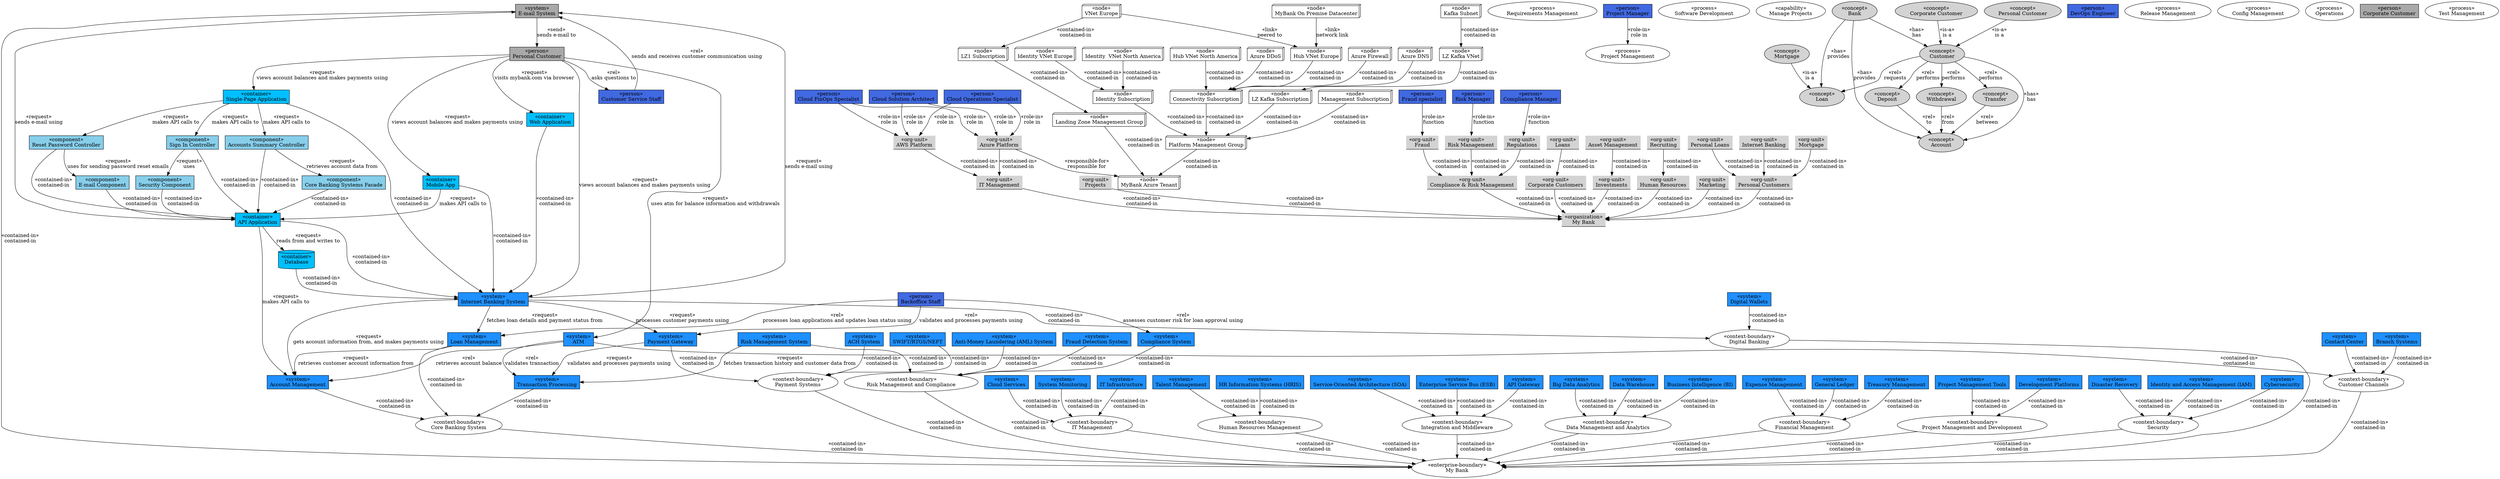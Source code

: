 digraph elements {
  // graph [splines=ortho]
mybank_data_management__big_data_analytics_system [shape=box style=filled fillcolor=dodgerblue label = "«system»\nBig Data Analytics"]
mybank_security__disaster_recovery_system [shape=box style=filled fillcolor=dodgerblue label = "«system»\nDisaster Recovery"]
mybank_it_management_azure__plz_kafka_subscription [shape=box3d  label = "«node»\nLZ Kafka Subscription"]
mybank__email_system [shape=box style=filled fillcolor=darkgrey label = "«system»\nE-mail System"]
mybank_financial_management__expense_management_system [shape=box style=filled fillcolor=dodgerblue label = "«system»\nExpense Management"]
mybank_customer_channels__branch_systems [shape=box style=filled fillcolor=dodgerblue label = "«system»\nBranch Systems"]
mybank_compliance__fraud_detection_system [shape=box style=filled fillcolor=dodgerblue label = "«system»\nFraud Detection System"]
mybank_organization_personal_customers__mortgage_org [shape=underline style=filled fillcolor=lightgrey label = "«org-unit»\nMortgage"]
mybank_project_management__dev_platforms [shape=box style=filled fillcolor=dodgerblue label = "«system»\nDevelopment Platforms"]
mybank_project_management__requirements_management [  label = "«process»\nRequirements Management"]
mybank_it_management__aws_unit [shape=underline style=filled fillcolor=lightgrey label = "«org-unit»\nAWS Platform"]
mybank_it_management_azure__connectivity_subscription [shape=box3d  label = "«node»\nConnectivity Subscription"]
mybank_digital_banking__digital_wallets_system [shape=box style=filled fillcolor=dodgerblue label = "«system»\nDigital Wallets"]
mybank_customer_channels__customer_service_staff [shape=box style=filled fillcolor=royalblue label = "«person»\nCustomer Service Staff"]
mybank_security__identity_access_management_system [shape=box style=filled fillcolor=dodgerblue label = "«system»\nIdentity and Access Management (IAM)"]
mybank_it_management_azure__alz1_vnet_europe [shape=box3d  label = "«node»\nVNet Europe"]
mybank__mybank_plc [  label = "«enterprise-boundary»\nMy Bank"]
mybank_compliance__risk_management_system [shape=box style=filled fillcolor=dodgerblue label = "«system»\nRisk Management System"]
mybank_project_management__projects_org [shape=underline style=filled fillcolor=lightgrey label = "«org-unit»\nProjects"]
mybank_organization_hr__recruiting [shape=underline style=filled fillcolor=lightgrey label = "«org-unit»\nRecruiting"]
mybank_compliance__compliance_org [shape=underline style=filled fillcolor=lightgrey label = "«org-unit»\nCompliance & Risk Management"]
mybank_project_management__project_management [  label = "«process»\nProject Management"]
mybank_integration_middleware__soa [shape=box style=filled fillcolor=dodgerblue label = "«system»\nService-Oriented Architecture (SOA)"]
mybank_it_management__cloud_finops_specialist [shape=box style=filled fillcolor=royalblue label = "«person»\nCloud FinOps Specialist"]
mybank_core_banking__context_boundary [  label = "«context-boundary»\nCore Banking System"]
mybank_payment__context_boundary [  label = "«context-boundary»\nPayment Systems"]
mybank_digital_banking_internet_banking_system__mobile_app [shape=box style=filled fillcolor=deepskyblue1 label = "«container»\nMobile App"]
mybank_project_management__software_development [  label = "«process»\nSoftware Development"]
mybank_infrastructure_management__cloud_services_system [shape=box style=filled fillcolor=dodgerblue label = "«system»\nCloud Services"]
mybank_digital_banking_internet_banking_system__api_application [shape=box style=filled fillcolor=deepskyblue1 label = "«container»\nAPI Application"]
mybank_it_management_azure__management_subscription [shape=box3d  label = "«node»\nManagement Subscription"]
mybank_organization__corporate_customers [shape=underline style=filled fillcolor=lightgrey label = "«org-unit»\nCorporate Customers"]
mybank_compliance__risk_manager [shape=box style=filled fillcolor=royalblue label = "«person»\nRisk Manager"]
mybank_organization_personal_customers__personal_loans_org [shape=underline style=filled fillcolor=lightgrey label = "«org-unit»\nPersonal Loans"]
mybank_compliance__context_boundary [  label = "«context-boundary»\nRisk Management and Compliance"]
mybank_human_resources__hris [shape=box style=filled fillcolor=dodgerblue label = "«system»\nHR Information Systems (HRIS)"]
mybank_project_management__manage_projects [  label = "«capability»\nManage Projects"]
mybank_compliance__risk_management [shape=underline style=filled fillcolor=lightgrey label = "«org-unit»\nRisk Management"]
mybank_organization__my_bank_organization [shape=underline style=filled fillcolor=lightgrey label = "«organization»\nMy Bank"]
mybank_it_management__context_boundary [  label = "«context-boundary»\nIT Management"]
mybank_it_management_azure__hub_vnet_europe [shape=box3d  label = "«node»\nHub VNet Europe"]
mybank_compliance__fraud [shape=underline style=filled fillcolor=lightgrey label = "«org-unit»\nFraud"]
mybank_infrastructure_management__system_monitoring_system [shape=box style=filled fillcolor=dodgerblue label = "«system»\nSystem Monitoring"]
mybank_concepts__mortgage [shape=ellipse style=filled fillcolor=lightgrey label = "«concept»\nMortgage"]
mybank_organization_personal_customers__internet_banking [shape=underline style=filled fillcolor=lightgrey label = "«org-unit»\nInternet Banking"]
mybank_it_management_azure__landing_zone_management_group [shape=box3d  label = "«node»\nLanding Zone Management Group"]
mybank_human_resources__context_boundary [  label = "«context-boundary»\nHuman Resources Management"]
mybank_project_management__devops_engineer [shape=box style=filled fillcolor=royalblue label = "«person»\nDevOps Engineer"]
mybank_it_management__cloud_operations_specialist [shape=box style=filled fillcolor=royalblue label = "«person»\nCloud Operations Specialist"]
mybank_compliance__fraud_specialist [shape=box style=filled fillcolor=royalblue label = "«person»\nFraud specialist"]
mybank_project_management__release_management [  label = "«process»\nRelease Management"]
mybank_digital_banking_internet_banking_system__internet_banking_system [shape=box style=filled fillcolor=dodgerblue label = "«system»\nInternet Banking System"]
mybank_compliance__compliance_system [shape=box style=filled fillcolor=dodgerblue label = "«system»\nCompliance System"]
mybank_compliance__compliance_manager [shape=box style=filled fillcolor=royalblue label = "«person»\nCompliance Manager"]
mybank_it_management_azure__identity_vnet_north_america [shape=box3d  label = "«node»\nIdentity  VNet North America"]
mybank_data_management__data_warehouse_system [shape=box style=filled fillcolor=dodgerblue label = "«system»\nData Warehouse"]
mybank_concepts__transfer [shape=ellipse style=filled fillcolor=lightgrey label = "«concept»\nTransfer"]
mybank_concepts__personal_customer [shape=ellipse style=filled fillcolor=lightgrey label = "«concept»\nPersonal Customer"]
mybank_digital_banking_internet_banking_system__core_banking_systems_facade [shape=box style=filled fillcolor=skyblue label = "«component»\nCore Banking Systems Facade"]
mybank_integration_middleware__esb [shape=box style=filled fillcolor=dodgerblue label = "«system»\nEnterprise Service Bus (ESB)"]
mybank_it_management_azure__mybank_tenant [shape=box3d  label = "«node»\nMyBank Azure Tenant"]
mybank_project_management__config_management [  label = "«process»\nConfig Management"]
mybank_project_management__operations [  label = "«process»\nOperations"]
mybank_concepts__account [shape=ellipse style=filled fillcolor=lightgrey label = "«concept»\nAccount"]
mybank__integration_middleware_context [  label = "«context-boundary»\nIntegration and Middleware"]
mybank_concepts__bank [shape=ellipse style=filled fillcolor=lightgrey label = "«concept»\nBank"]
mybank_it_management__azure_unit [shape=underline style=filled fillcolor=lightgrey label = "«org-unit»\nAzure Platform"]
mybank_it_management__it_management_org [shape=underline style=filled fillcolor=lightgrey label = "«org-unit»\nIT Management"]
mybank_it_management_azure__ddos_protection [shape=box3d  label = "«node»\nAzure DDoS"]
mybank_investments__investments_org [shape=underline style=filled fillcolor=lightgrey label = "«org-unit»\nInvestments"]
mybank_organization__human_resources [shape=underline style=filled fillcolor=lightgrey label = "«org-unit»\nHuman Resources"]
mybank_digital_banking_internet_banking_system__web_app [shape=box style=filled fillcolor=deepskyblue1 label = "«container»\nWeb Application"]
mybank_it_management__cloud_solution_architect [shape=box style=filled fillcolor=royalblue label = "«person»\nCloud Solution Architect"]
mybank__personal_customer [shape=box style=filled fillcolor=darkgrey label = "«person»\nPersonal Customer"]
mybank_data_management__context_boundary [  label = "«context-boundary»\nData Management and Analytics"]
mybank_digital_banking_internet_banking_system__single_page_app [shape=box style=filled fillcolor=deepskyblue1 label = "«container»\nSingle-Page Application"]
mybank_it_management_azure__identity_vnet_europe [shape=box3d  label = "«node»\nIdentity VNet Europe"]
mybank_project_management__project_manager [shape=box style=filled fillcolor=royalblue label = "«person»\nProject Manager"]
mybank_payment__payment_gateway_system [shape=box style=filled fillcolor=dodgerblue label = "«system»\nPayment Gateway"]
mybank_it_management_azure__platform_management_group [shape=box3d  label = "«node»\nPlatform Management Group"]
mybank_it_management_onprem__data_center_europe [shape=box3d  label = "«node»\nMyBank On Premise Datacenter"]
mybank_organization__marketing [shape=underline style=filled fillcolor=lightgrey label = "«org-unit»\nMarketing"]
mybank_concepts__customer [shape=ellipse style=filled fillcolor=lightgrey label = "«concept»\nCustomer"]
mybank_integration_middleware__api_gateway [shape=box style=filled fillcolor=dodgerblue label = "«system»\nAPI Gateway"]
mybank_infrastructure_management__it_infrastructure_system [shape=box style=filled fillcolor=dodgerblue label = "«system»\nIT Infrastructure"]
mybank_digital_banking_internet_banking_system__reset_password_controller [shape=box style=filled fillcolor=skyblue label = "«component»\nReset Password Controller"]
mybank_project_management__project_management_tools [shape=box style=filled fillcolor=dodgerblue label = "«system»\nProject Management Tools"]
mybank_financial_management__context_boundary [  label = "«context-boundary»\nFinancial Management"]
mybank_concepts__deposit [shape=ellipse style=filled fillcolor=lightgrey label = "«concept»\nDeposit"]
mybank_core_banking__loan_management_system [shape=box style=filled fillcolor=dodgerblue label = "«system»\nLoan Management"]
mybank_it_management_azure__plz_kafka_subnet [shape=box3d  label = "«node»\nKafka Subnet"]
mybank_digital_banking_internet_banking_system__email_component [shape=box style=filled fillcolor=skyblue label = "«component»\nE-mail Component"]
mybank_payment__ach_system [shape=box style=filled fillcolor=dodgerblue label = "«system»\nACH System"]
mybank_it_management_azure__identity_subscription [shape=box3d  label = "«node»\nIdentity Subscription"]
mybank_concepts__corporate_customer [shape=ellipse style=filled fillcolor=lightgrey label = "«concept»\nCorporate Customer"]
mybank_concepts__withdrawal [shape=ellipse style=filled fillcolor=lightgrey label = "«concept»\nWithdrawal"]
mybank_financial_management__general_ledger_system [shape=box style=filled fillcolor=dodgerblue label = "«system»\nGeneral Ledger"]
mybank_it_management_azure__plz_kafka_vnet [shape=box3d  label = "«node»\nLZ Kafka VNet"]
mybank_compliance__aml_system [shape=box style=filled fillcolor=dodgerblue label = "«system»\nAnti-Money Laundering (AML) System"]
mybank_project_management__context_boundary [  label = "«context-boundary»\nProject Management and Development"]
mybank_digital_banking_internet_banking_system__security_component [shape=box style=filled fillcolor=skyblue label = "«component»\nSecurity Component"]
mybank_it_management_azure__firewall [shape=box3d  label = "«node»\nAzure Firewall"]
mybank_data_management__business_intelligence_system [shape=box style=filled fillcolor=dodgerblue label = "«system»\nBusiness Intelligence (BI)"]
mybank_it_management_azure__dns [shape=box3d  label = "«node»\nAzure DNS"]
mybank_it_management_azure__alz1_subscription [shape=box3d  label = "«node»\nLZ1 Subscription"]
mybank_it_management_azure__hub_vnet_north_america [shape=box3d  label = "«node»\nHub VNet North America"]
mybank_security__context_boundary [  label = "«context-boundary»\nSecurity"]
mybank_digital_banking_internet_banking_system__accounts_summary_controller [shape=box style=filled fillcolor=skyblue label = "«component»\nAccounts Summary Controller"]
mybank_customer_channels__atm [shape=box style=filled fillcolor=dodgerblue label = "«system»\nATM"]
mybank_customer_channels__contact_center_system [shape=box style=filled fillcolor=dodgerblue label = "«system»\nContact Center"]
mybank_security__cybersecurity_system [shape=box style=filled fillcolor=dodgerblue label = "«system»\nCybersecurity"]
mybank__corporate_customer [shape=box style=filled fillcolor=darkgrey label = "«person»\nCorporate Customer"]
mybank_payment__swift_rtgs_neft_system [shape=box style=filled fillcolor=dodgerblue label = "«system»\nSWIFT/RTGS/NEFT"]
mybank_organization__personal_customers [shape=underline style=filled fillcolor=lightgrey label = "«org-unit»\nPersonal Customers"]
mybank_concepts__loan [shape=ellipse style=filled fillcolor=lightgrey label = "«concept»\nLoan"]
mybank_financial_management__treasury_management_system [shape=box style=filled fillcolor=dodgerblue label = "«system»\nTreasury Management"]
mybank_core_banking__backoffice_staff [shape=box style=filled fillcolor=royalblue label = "«person»\nBackoffice Staff"]
mybank_core_banking__account_management_system [shape=box style=filled fillcolor=dodgerblue label = "«system»\nAccount Management"]
mybank_core_banking__transaction_processing_system [shape=box style=filled fillcolor=dodgerblue label = "«system»\nTransaction Processing"]
mybank_investments__asset_management_org [shape=underline style=filled fillcolor=lightgrey label = "«org-unit»\nAsset Management"]
mybank_digital_banking__context_boundary [  label = "«context-boundary»\nDigital Banking"]
mybank_human_resources__talent_management_system [shape=box style=filled fillcolor=dodgerblue label = "«system»\nTalent Management"]
mybank_project_management__test_management [  label = "«process»\nTest Management"]
mybank_digital_banking_internet_banking_system__sign_in_controller [shape=box style=filled fillcolor=skyblue label = "«component»\nSign In Controller"]
mybank_digital_banking_internet_banking_system__database [shape=cylinder style=filled fillcolor=deepskyblue1 label = "«container»\nDatabase"]
mybank_organization_corporate_customers__loans_org [shape=underline style=filled fillcolor=lightgrey label = "«org-unit»\nLoans"]
mybank_customer_channels__context_boundary [  label = "«context-boundary»\nCustomer Channels"]
mybank_compliance__regulations [shape=underline style=filled fillcolor=lightgrey label = "«org-unit»\nRegulations"]
 
mybank_data_management__context_boundary -> mybank__mybank_plc [label = "«contained-in»\ncontained-in"]
mybank_data_management__big_data_analytics_system -> mybank_data_management__context_boundary [label = "«contained-in»\ncontained-in"]
mybank__personal_customer -> mybank_digital_banking_internet_banking_system__web_app [label = "«request»\nvisits mybank.com via browser"]
mybank_it_management_azure__plz_kafka_subscription -> mybank_it_management_azure__platform_management_group [label = "«contained-in»\ncontained-in"]
mybank_organization_hr__recruiting -> mybank_organization__human_resources [label = "«contained-in»\ncontained-in"]
mybank_it_management_azure__alz1_vnet_europe -> mybank_it_management_azure__alz1_subscription [label = "«contained-in»\ncontained-in"]
mybank_compliance__compliance_manager -> mybank_compliance__regulations [label = "«role-in»\nfunction"]
mybank_compliance__risk_management -> mybank_compliance__compliance_org [label = "«contained-in»\ncontained-in"]
mybank_organization_corporate_customers__loans_org -> mybank_organization__corporate_customers [label = "«contained-in»\ncontained-in"]
mybank_customer_channels__contact_center_system -> mybank_customer_channels__context_boundary [label = "«contained-in»\ncontained-in"]
mybank_digital_banking_internet_banking_system__security_component -> mybank_digital_banking_internet_banking_system__api_application [label = "«contained-in»\ncontained-in"]
mybank_payment__payment_gateway_system -> mybank_core_banking__transaction_processing_system [label = "«request»\nvalidates and processes payments using"]
mybank_it_management__cloud_operations_specialist -> mybank_it_management__aws_unit [label = "«role-in»\nrole in"]
mybank_concepts__customer -> mybank_concepts__transfer [label = "«rel»\nperforms"]
mybank_compliance__risk_management_system -> mybank_compliance__context_boundary [label = "«contained-in»\ncontained-in"]
mybank_it_management_azure__connectivity_subscription -> mybank_it_management_azure__platform_management_group [label = "«contained-in»\ncontained-in"]
mybank_it_management__azure_unit -> mybank_it_management__it_management_org [label = "«contained-in»\ncontained-in"]
mybank_digital_banking__context_boundary -> mybank__mybank_plc [label = "«contained-in»\ncontained-in"]
mybank_project_management__projects_org -> mybank_organization__my_bank_organization [label = "«contained-in»\ncontained-in"]
mybank_digital_banking_internet_banking_system__api_application -> mybank_digital_banking_internet_banking_system__internet_banking_system [label = "«contained-in»\ncontained-in"]
mybank_it_management__cloud_solution_architect -> mybank_it_management__azure_unit [label = "«role-in»\nrole in"]
mybank_payment__ach_system -> mybank_payment__context_boundary [label = "«contained-in»\ncontained-in"]
mybank_digital_banking_internet_banking_system__internet_banking_system -> mybank__email_system [label = "«request»\nsends e-mail using"]
mybank_financial_management__context_boundary -> mybank__mybank_plc [label = "«contained-in»\ncontained-in"]
mybank_project_management__context_boundary -> mybank__mybank_plc [label = "«contained-in»\ncontained-in"]
mybank_compliance__compliance_org -> mybank_organization__my_bank_organization [label = "«contained-in»\ncontained-in"]
mybank_financial_management__treasury_management_system -> mybank_financial_management__context_boundary [label = "«contained-in»\ncontained-in"]
mybank_financial_management__expense_management_system -> mybank_financial_management__context_boundary [label = "«contained-in»\ncontained-in"]
mybank_security__identity_access_management_system -> mybank_security__context_boundary [label = "«contained-in»\ncontained-in"]
mybank_infrastructure_management__it_infrastructure_system -> mybank_it_management__context_boundary [label = "«contained-in»\ncontained-in"]
mybank_project_management__dev_platforms -> mybank_project_management__context_boundary [label = "«contained-in»\ncontained-in"]
mybank_concepts__transfer -> mybank_concepts__account [label = "«rel»\nbetween"]
mybank_concepts__customer -> mybank_concepts__account [label = "«has»\nhas"]
mybank_it_management_azure__dns -> mybank_it_management_azure__connectivity_subscription [label = "«contained-in»\ncontained-in"]
mybank_it_management__cloud_solution_architect -> mybank_it_management__aws_unit [label = "«role-in»\nrole in"]
mybank_integration_middleware__soa -> mybank__integration_middleware_context [label = "«contained-in»\ncontained-in"]
mybank_organization_personal_customers__mortgage_org -> mybank_organization__personal_customers [label = "«contained-in»\ncontained-in"]
mybank_payment__swift_rtgs_neft_system -> mybank_payment__context_boundary [label = "«contained-in»\ncontained-in"]
mybank_organization__personal_customers -> mybank_organization__my_bank_organization [label = "«contained-in»\ncontained-in"]
mybank_customer_channels__atm -> mybank_core_banking__account_management_system [label = "«rel»\nretrieves account balance"]
mybank_it_management__it_management_org -> mybank_organization__my_bank_organization [label = "«contained-in»\ncontained-in"]
mybank_concepts__customer -> mybank_concepts__deposit [label = "«rel»\nperforms"]
mybank_customer_channels__atm -> mybank_customer_channels__context_boundary [label = "«contained-in»\ncontained-in"]
mybank_digital_banking_internet_banking_system__accounts_summary_controller -> mybank_digital_banking_internet_banking_system__core_banking_systems_facade [label = "«request»\nretrieves account data from"]
mybank_customer_channels__context_boundary -> mybank__mybank_plc [label = "«contained-in»\ncontained-in"]
mybank__integration_middleware_context -> mybank__mybank_plc [label = "«contained-in»\ncontained-in"]
mybank_it_management__azure_unit -> mybank_it_management_azure__mybank_tenant [label = "«responsible-for»\nresponsible for"]
mybank_digital_banking_internet_banking_system__api_application -> mybank__email_system [label = "«request»\nsends e-mail using"]
mybank_digital_banking_internet_banking_system__api_application -> mybank_core_banking__account_management_system [label = "«request»\nmakes API calls to"]
mybank_integration_middleware__api_gateway -> mybank__integration_middleware_context [label = "«contained-in»\ncontained-in"]
mybank_core_banking__transaction_processing_system -> mybank_core_banking__context_boundary [label = "«contained-in»\ncontained-in"]
mybank_core_banking__backoffice_staff -> mybank_compliance__compliance_system [label = "«rel»\nassesses customer risk for loan approval using"]
mybank_digital_banking__digital_wallets_system -> mybank_digital_banking__context_boundary [label = "«contained-in»\ncontained-in"]
mybank_investments__asset_management_org -> mybank_investments__investments_org [label = "«contained-in»\ncontained-in"]
mybank__personal_customer -> mybank_digital_banking_internet_banking_system__single_page_app [label = "«request»\nviews account balances and makes payments using"]
mybank_digital_banking_internet_banking_system__reset_password_controller -> mybank_digital_banking_internet_banking_system__email_component [label = "«request»\nuses for sending password reset emails"]
mybank_core_banking__loan_management_system -> mybank_core_banking__account_management_system [label = "«request»\nretrieves customer account information from"]
mybank_digital_banking_internet_banking_system__reset_password_controller -> mybank_digital_banking_internet_banking_system__api_application [label = "«contained-in»\ncontained-in"]
mybank_it_management_azure__firewall -> mybank_it_management_azure__connectivity_subscription [label = "«contained-in»\ncontained-in"]
mybank_it_management_azure__plz_kafka_subnet -> mybank_it_management_azure__plz_kafka_vnet [label = "«contained-in»\ncontained-in"]
mybank_core_banking__backoffice_staff -> mybank_payment__payment_gateway_system [label = "«rel»\nvalidates and processes payments using"]
mybank_digital_banking_internet_banking_system__email_component -> mybank_digital_banking_internet_banking_system__api_application [label = "«contained-in»\ncontained-in"]
mybank_it_management_azure__landing_zone_management_group -> mybank_it_management_azure__mybank_tenant [label = "«contained-in»\ncontained-in"]
mybank_it_management__cloud_operations_specialist -> mybank_it_management__azure_unit [label = "«role-in»\nrole in"]
mybank_it_management__context_boundary -> mybank__mybank_plc [label = "«contained-in»\ncontained-in"]
mybank_digital_banking_internet_banking_system__single_page_app -> mybank_digital_banking_internet_banking_system__internet_banking_system [label = "«contained-in»\ncontained-in"]
mybank_payment__payment_gateway_system -> mybank_payment__context_boundary [label = "«contained-in»\ncontained-in"]
mybank_it_management_azure__identity_vnet_north_america -> mybank_it_management_azure__identity_subscription [label = "«contained-in»\ncontained-in"]
mybank_core_banking__loan_management_system -> mybank_core_banking__context_boundary [label = "«contained-in»\ncontained-in"]
mybank_investments__investments_org -> mybank_organization__my_bank_organization [label = "«contained-in»\ncontained-in"]
mybank_project_management__project_manager -> mybank_project_management__project_management [label = "«role-in»\nrole in"]
mybank_it_management_azure__alz1_vnet_europe -> mybank_it_management_azure__hub_vnet_europe [label = "«link»\npeered to"]
mybank_organization__corporate_customers -> mybank_organization__my_bank_organization [label = "«contained-in»\ncontained-in"]
mybank_compliance__context_boundary -> mybank__mybank_plc [label = "«contained-in»\ncontained-in"]
mybank_digital_banking_internet_banking_system__mobile_app -> mybank_digital_banking_internet_banking_system__api_application [label = "«request»\nmakes API calls to"]
mybank__email_system -> mybank__personal_customer [label = "«send»\nsends e-mail to"]
mybank_it_management_azure__hub_vnet_north_america -> mybank_it_management_azure__connectivity_subscription [label = "«contained-in»\ncontained-in"]
mybank_customer_channels__atm -> mybank_core_banking__transaction_processing_system [label = "«rel»\nvalidates transaction"]
mybank_infrastructure_management__cloud_services_system -> mybank_it_management__context_boundary [label = "«contained-in»\ncontained-in"]
mybank_digital_banking_internet_banking_system__single_page_app -> mybank_digital_banking_internet_banking_system__sign_in_controller [label = "«request»\nmakes API calls to"]
mybank_digital_banking_internet_banking_system__internet_banking_system -> mybank_core_banking__loan_management_system [label = "«request»\nfetches loan details and payment status from"]
mybank_it_management_azure__identity_subscription -> mybank_it_management_azure__platform_management_group [label = "«contained-in»\ncontained-in"]
mybank_customer_channels__customer_service_staff -> mybank__email_system [label = "«rel»\nsends and receives customer communication using"]
mybank_core_banking__account_management_system -> mybank_core_banking__context_boundary [label = "«contained-in»\ncontained-in"]
mybank__personal_customer -> mybank_customer_channels__customer_service_staff [label = "«rel»\nasks questions to"]
mybank_it_management__aws_unit -> mybank_it_management__it_management_org [label = "«contained-in»\ncontained-in"]
mybank_it_management_azure__alz1_subscription -> mybank_it_management_azure__landing_zone_management_group [label = "«contained-in»\ncontained-in"]
mybank_concepts__corporate_customer -> mybank_concepts__customer [label = "«is-a»\nis a"]
mybank_organization_personal_customers__internet_banking -> mybank_organization__personal_customers [label = "«contained-in»\ncontained-in"]
mybank_customer_channels__branch_systems -> mybank_customer_channels__context_boundary [label = "«contained-in»\ncontained-in"]
mybank__email_system -> mybank__mybank_plc [label = "«contained-in»\ncontained-in"]
mybank__personal_customer -> mybank_digital_banking_internet_banking_system__internet_banking_system [label = "«request»\nviews account balances and makes payments using"]
mybank_financial_management__general_ledger_system -> mybank_financial_management__context_boundary [label = "«contained-in»\ncontained-in"]
mybank_digital_banking_internet_banking_system__core_banking_systems_facade -> mybank_digital_banking_internet_banking_system__api_application [label = "«contained-in»\ncontained-in"]
mybank_concepts__personal_customer -> mybank_concepts__customer [label = "«is-a»\nis a"]
mybank_digital_banking_internet_banking_system__single_page_app -> mybank_digital_banking_internet_banking_system__reset_password_controller [label = "«request»\nmakes API calls to"]
mybank_digital_banking_internet_banking_system__web_app -> mybank_digital_banking_internet_banking_system__internet_banking_system [label = "«contained-in»\ncontained-in"]
mybank_security__context_boundary -> mybank__mybank_plc [label = "«contained-in»\ncontained-in"]
mybank_it_management_azure__identity_vnet_europe -> mybank_it_management_azure__identity_subscription [label = "«contained-in»\ncontained-in"]
mybank_digital_banking_internet_banking_system__sign_in_controller -> mybank_digital_banking_internet_banking_system__security_component [label = "«request»\nuses"]
mybank_it_management_azure__ddos_protection -> mybank_it_management_azure__connectivity_subscription [label = "«contained-in»\ncontained-in"]
mybank_concepts__mortgage -> mybank_concepts__loan [label = "«is-a»\nis a"]
mybank_integration_middleware__esb -> mybank__integration_middleware_context [label = "«contained-in»\ncontained-in"]
mybank_compliance__risk_manager -> mybank_compliance__risk_management [label = "«role-in»\nfunction"]
mybank__personal_customer -> mybank_customer_channels__atm [label = "«request»\nuses atm for balance information and withdrawals"]
mybank_concepts__withdrawal -> mybank_concepts__account [label = "«rel»\nfrom"]
mybank_human_resources__hris -> mybank_human_resources__context_boundary [label = "«contained-in»\ncontained-in"]
mybank_it_management__cloud_finops_specialist -> mybank_it_management__aws_unit [label = "«role-in»\nrole in"]
mybank_compliance__fraud -> mybank_compliance__compliance_org [label = "«contained-in»\ncontained-in"]
mybank_organization_personal_customers__personal_loans_org -> mybank_organization__personal_customers [label = "«contained-in»\ncontained-in"]
mybank_it_management_azure__platform_management_group -> mybank_it_management_azure__mybank_tenant [label = "«contained-in»\ncontained-in"]
mybank_compliance__fraud_detection_system -> mybank_compliance__context_boundary [label = "«contained-in»\ncontained-in"]
mybank_concepts__deposit -> mybank_concepts__account [label = "«rel»\nto"]
mybank_security__cybersecurity_system -> mybank_security__context_boundary [label = "«contained-in»\ncontained-in"]
mybank_compliance__fraud_specialist -> mybank_compliance__fraud [label = "«role-in»\nfunction"]
mybank_concepts__bank -> mybank_concepts__customer [label = "«has»\nhas"]
mybank_digital_banking_internet_banking_system__internet_banking_system -> mybank_digital_banking__context_boundary [label = "«contained-in»\ncontained-in"]
mybank_concepts__customer -> mybank_concepts__withdrawal [label = "«rel»\nperforms"]
mybank_digital_banking_internet_banking_system__internet_banking_system -> mybank_core_banking__account_management_system [label = "«request»\ngets account information from, and makes payments using"]
mybank_payment__context_boundary -> mybank__mybank_plc [label = "«contained-in»\ncontained-in"]
mybank_it_management__cloud_finops_specialist -> mybank_it_management__azure_unit [label = "«role-in»\nrole in"]
mybank_digital_banking_internet_banking_system__single_page_app -> mybank_digital_banking_internet_banking_system__accounts_summary_controller [label = "«request»\nmakes API calls to"]
mybank_concepts__bank -> mybank_concepts__account [label = "«has»\nprovides"]
mybank_organization__human_resources -> mybank_organization__my_bank_organization [label = "«contained-in»\ncontained-in"]
mybank_core_banking__context_boundary -> mybank__mybank_plc [label = "«contained-in»\ncontained-in"]
mybank_digital_banking_internet_banking_system__mobile_app -> mybank_digital_banking_internet_banking_system__internet_banking_system [label = "«contained-in»\ncontained-in"]
mybank_concepts__customer -> mybank_concepts__loan [label = "«rel»\nrequests"]
mybank_infrastructure_management__system_monitoring_system -> mybank_it_management__context_boundary [label = "«contained-in»\ncontained-in"]
mybank_human_resources__context_boundary -> mybank__mybank_plc [label = "«contained-in»\ncontained-in"]
mybank_data_management__business_intelligence_system -> mybank_data_management__context_boundary [label = "«contained-in»\ncontained-in"]
mybank_core_banking__backoffice_staff -> mybank_core_banking__loan_management_system [label = "«rel»\nprocesses loan applications and updates loan status using"]
mybank_it_management_azure__plz_kafka_vnet -> mybank_it_management_azure__plz_kafka_subscription [label = "«contained-in»\ncontained-in"]
mybank_it_management_azure__management_subscription -> mybank_it_management_azure__platform_management_group [label = "«contained-in»\ncontained-in"]
mybank_compliance__risk_management_system -> mybank_core_banking__transaction_processing_system [label = "«request»\nfetches transaction history and customer data from"]
mybank_compliance__aml_system -> mybank_compliance__context_boundary [label = "«contained-in»\ncontained-in"]
mybank_concepts__bank -> mybank_concepts__loan [label = "«has»\nprovides"]
mybank_human_resources__talent_management_system -> mybank_human_resources__context_boundary [label = "«contained-in»\ncontained-in"]
mybank_digital_banking_internet_banking_system__accounts_summary_controller -> mybank_digital_banking_internet_banking_system__api_application [label = "«contained-in»\ncontained-in"]
mybank_security__disaster_recovery_system -> mybank_security__context_boundary [label = "«contained-in»\ncontained-in"]
mybank_data_management__data_warehouse_system -> mybank_data_management__context_boundary [label = "«contained-in»\ncontained-in"]
mybank_digital_banking_internet_banking_system__internet_banking_system -> mybank_payment__payment_gateway_system [label = "«request»\nprocesses customer payments using"]
mybank_compliance__compliance_system -> mybank_compliance__context_boundary [label = "«contained-in»\ncontained-in"]
mybank__personal_customer -> mybank_digital_banking_internet_banking_system__mobile_app [label = "«request»\nviews account balances and makes payments using"]
mybank_organization__marketing -> mybank_organization__my_bank_organization [label = "«contained-in»\ncontained-in"]
mybank_digital_banking_internet_banking_system__api_application -> mybank_digital_banking_internet_banking_system__database [label = "«request»\nreads from and writes to"]
mybank_it_management_azure__hub_vnet_europe -> mybank_it_management_azure__connectivity_subscription [label = "«contained-in»\ncontained-in"]
mybank_project_management__project_management_tools -> mybank_project_management__context_boundary [label = "«contained-in»\ncontained-in"]
mybank_digital_banking_internet_banking_system__sign_in_controller -> mybank_digital_banking_internet_banking_system__api_application [label = "«contained-in»\ncontained-in"]
mybank_compliance__regulations -> mybank_compliance__compliance_org [label = "«contained-in»\ncontained-in"]
mybank_it_management_onprem__data_center_europe -> mybank_it_management_azure__hub_vnet_europe [label = "«link»\nnetwork link"]
mybank_digital_banking_internet_banking_system__database -> mybank_digital_banking_internet_banking_system__internet_banking_system [label = "«contained-in»\ncontained-in"]
 
}

